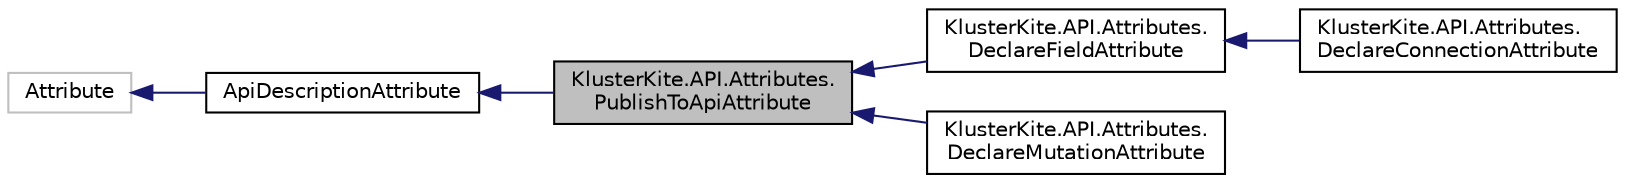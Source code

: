 digraph "KlusterKite.API.Attributes.PublishToApiAttribute"
{
  edge [fontname="Helvetica",fontsize="10",labelfontname="Helvetica",labelfontsize="10"];
  node [fontname="Helvetica",fontsize="10",shape=record];
  rankdir="LR";
  Node0 [label="KlusterKite.API.Attributes.\lPublishToApiAttribute",height=0.2,width=0.4,color="black", fillcolor="grey75", style="filled", fontcolor="black"];
  Node1 -> Node0 [dir="back",color="midnightblue",fontsize="10",style="solid",fontname="Helvetica"];
  Node1 [label="ApiDescriptionAttribute",height=0.2,width=0.4,color="black", fillcolor="white", style="filled",URL="$class_kluster_kite_1_1_a_p_i_1_1_attributes_1_1_api_description_attribute.html",tooltip="Describes type (class) to published api "];
  Node2 -> Node1 [dir="back",color="midnightblue",fontsize="10",style="solid",fontname="Helvetica"];
  Node2 [label="Attribute",height=0.2,width=0.4,color="grey75", fillcolor="white", style="filled"];
  Node0 -> Node3 [dir="back",color="midnightblue",fontsize="10",style="solid",fontname="Helvetica"];
  Node3 [label="KlusterKite.API.Attributes.\lDeclareFieldAttribute",height=0.2,width=0.4,color="black", fillcolor="white", style="filled",URL="$class_kluster_kite_1_1_a_p_i_1_1_attributes_1_1_declare_field_attribute.html",tooltip="Declare method as published to api "];
  Node3 -> Node4 [dir="back",color="midnightblue",fontsize="10",style="solid",fontname="Helvetica"];
  Node4 [label="KlusterKite.API.Attributes.\lDeclareConnectionAttribute",height=0.2,width=0.4,color="black", fillcolor="white", style="filled",URL="$class_kluster_kite_1_1_a_p_i_1_1_attributes_1_1_declare_connection_attribute.html",tooltip="Declares current method as a node connection "];
  Node0 -> Node5 [dir="back",color="midnightblue",fontsize="10",style="solid",fontname="Helvetica"];
  Node5 [label="KlusterKite.API.Attributes.\lDeclareMutationAttribute",height=0.2,width=0.4,color="black", fillcolor="white", style="filled",URL="$class_kluster_kite_1_1_a_p_i_1_1_attributes_1_1_declare_mutation_attribute.html",tooltip="Declare method as published to api and a data mutation "];
}
